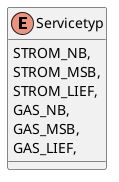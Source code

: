 @startuml
enum Servicetyp {
    STROM_NB,
    STROM_MSB,
    STROM_LIEF,
    GAS_NB,
    GAS_MSB,
    GAS_LIEF,
}
@enduml
